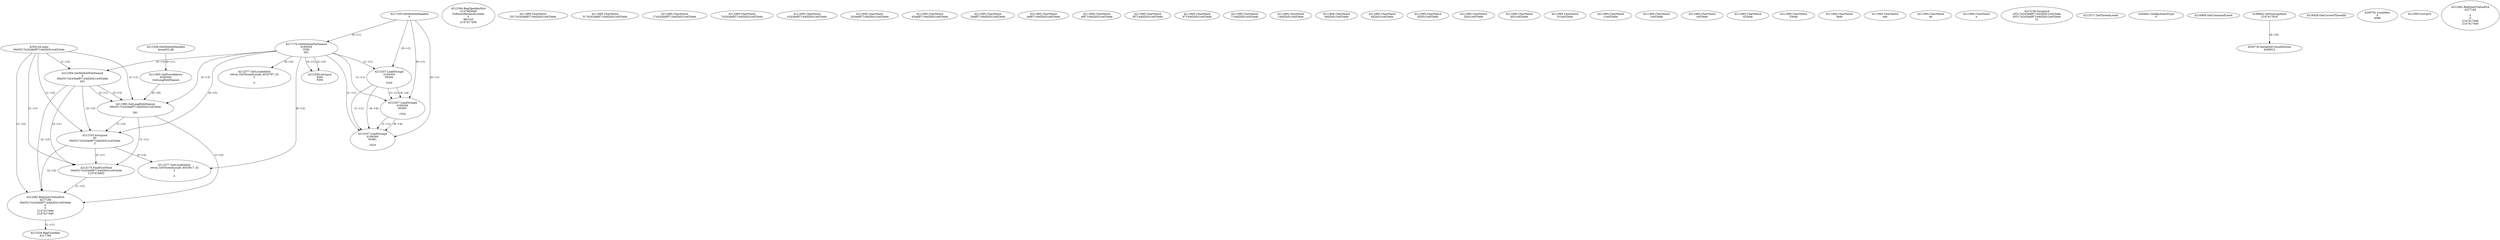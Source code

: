 // Global SCDG with merge call
digraph {
	0 [label="4254144.main
00e5517e243daf97144d2b5c1e453ede"]
	1 [label="4217235.GetModuleHandleA
0"]
	2 [label="4217179.GetModuleFileNameA
4194304
PZM
261"]
	1 -> 2 [label="(0-->1)"]
	3 [label="4212364.GetModuleFileNameA
0
00e5517e243daf97144d2b5c1e453ede
261"]
	0 -> 3 [label="(1-->2)"]
	2 -> 3 [label="(3-->3)"]
	4 [label="4212394.RegOpenKeyExA
2147483649
Software\Borland\Locales
0
983103
2147417456"]
	5 [label="4211938.GetModuleHandleA
kernel32.dll"]
	6 [label="4211955.GetProcAddress
6295592
GetLongPathNameA"]
	5 -> 6 [label="(0-->1)"]
	7 [label="4211985.GetLongPathNameA
00e5517e243daf97144d2b5c1e453ede

261"]
	0 -> 7 [label="(1-->1)"]
	3 -> 7 [label="(2-->1)"]
	2 -> 7 [label="(3-->3)"]
	3 -> 7 [label="(3-->3)"]
	6 -> 7 [label="(0-->0)"]
	8 [label="4212103.lstrcpynA
00
00e5517e243daf97144d2b5c1e453ede
3"]
	0 -> 8 [label="(1-->2)"]
	3 -> 8 [label="(2-->2)"]
	7 -> 8 [label="(1-->2)"]
	2 -> 8 [label="(0-->3)"]
	9 [label="4211895.CharNextA
5517e243daf97144d2b5c1e453ede"]
	10 [label="4211895.CharNextA
517e243daf97144d2b5c1e453ede"]
	11 [label="4211895.CharNextA
17e243daf97144d2b5c1e453ede"]
	12 [label="4211895.CharNextA
7e243daf97144d2b5c1e453ede"]
	13 [label="4211895.CharNextA
e243daf97144d2b5c1e453ede"]
	14 [label="4211895.CharNextA
243daf97144d2b5c1e453ede"]
	15 [label="4211895.CharNextA
43daf97144d2b5c1e453ede"]
	16 [label="4211895.CharNextA
3daf97144d2b5c1e453ede"]
	17 [label="4211895.CharNextA
daf97144d2b5c1e453ede"]
	18 [label="4211895.CharNextA
af97144d2b5c1e453ede"]
	19 [label="4211895.CharNextA
f97144d2b5c1e453ede"]
	20 [label="4211895.CharNextA
97144d2b5c1e453ede"]
	21 [label="4211895.CharNextA
7144d2b5c1e453ede"]
	22 [label="4211895.CharNextA
144d2b5c1e453ede"]
	23 [label="4211895.CharNextA
44d2b5c1e453ede"]
	24 [label="4211895.CharNextA
4d2b5c1e453ede"]
	25 [label="4211895.CharNextA
d2b5c1e453ede"]
	26 [label="4211895.CharNextA
2b5c1e453ede"]
	27 [label="4211895.CharNextA
b5c1e453ede"]
	28 [label="4211895.CharNextA
5c1e453ede"]
	29 [label="4211895.CharNextA
c1e453ede"]
	30 [label="4211895.CharNextA
1e453ede"]
	31 [label="4211895.CharNextA
e453ede"]
	32 [label="4211895.CharNextA
453ede"]
	33 [label="4211895.CharNextA
53ede"]
	34 [label="4211895.CharNextA
3ede"]
	35 [label="4211895.CharNextA
ede"]
	36 [label="4211895.CharNextA
de"]
	37 [label="4211895.CharNextA
e"]
	38 [label="4212156.lstrcpynA
e5517e243daf97144d2b5c1e453ede
e5517e243daf97144d2b5c1e453ede
31"]
	39 [label="4212175.FindFirstFileA
00e5517e243daf97144d2b5c1e453ede
2147416802"]
	0 -> 39 [label="(1-->1)"]
	3 -> 39 [label="(2-->1)"]
	7 -> 39 [label="(1-->1)"]
	8 -> 39 [label="(2-->1)"]
	40 [label="4212482.RegQueryValueExA
4217184
00e5517e243daf97144d2b5c1e453ede
0
0
2147417446
2147417440"]
	0 -> 40 [label="(1-->2)"]
	3 -> 40 [label="(2-->2)"]
	7 -> 40 [label="(1-->2)"]
	8 -> 40 [label="(2-->2)"]
	39 -> 40 [label="(1-->2)"]
	41 [label="4212534.RegCloseKey
4217184"]
	40 -> 41 [label="(1-->1)"]
	42 [label="4212558.lstrcpyA
PZM
PZM"]
	2 -> 42 [label="(2-->1)"]
	2 -> 42 [label="(2-->2)"]
	43 [label="4212571.GetThreadLocale
"]
	44 [label="4212577.GetLocaleInfoA
retval_GetThreadLocale_4033817_32
3

5"]
	2 -> 44 [label="(0-->2)"]
	8 -> 44 [label="(3-->2)"]
	45 [label="4204841.GetKeyboardType
0"]
	46 [label="4216908.GetCommandLineA
"]
	47 [label="4198942.GetStartupInfoA
2147417620"]
	48 [label="4216928.GetCurrentThreadId
"]
	49 [label="4213257.LoadStringA
4194304
65494

1024"]
	1 -> 49 [label="(0-->1)"]
	2 -> 49 [label="(1-->1)"]
	50 [label="4213257.LoadStringA
4194304
65493

1024"]
	1 -> 50 [label="(0-->1)"]
	2 -> 50 [label="(1-->1)"]
	49 -> 50 [label="(1-->1)"]
	49 -> 50 [label="(4-->4)"]
	51 [label="4213257.LoadStringA
4194304
65491

1024"]
	1 -> 51 [label="(0-->1)"]
	2 -> 51 [label="(1-->1)"]
	49 -> 51 [label="(1-->1)"]
	50 -> 51 [label="(1-->1)"]
	49 -> 51 [label="(4-->4)"]
	50 -> 51 [label="(4-->4)"]
	52 [label="4200730.InitializeCriticalSection
4260912"]
	47 -> 52 [label="(0-->0)"]
	53 [label="4200791.LocalAlloc
0
4088"]
	54 [label="4212003.lstrcpyA

"]
	55 [label="4212482.RegQueryValueExA
4217184

0
0
2147417446
2147417440"]
	56 [label="4212577.GetLocaleInfoA
retval_GetThreadLocale_4033797_32
3

5"]
	2 -> 56 [label="(0-->2)"]
}
